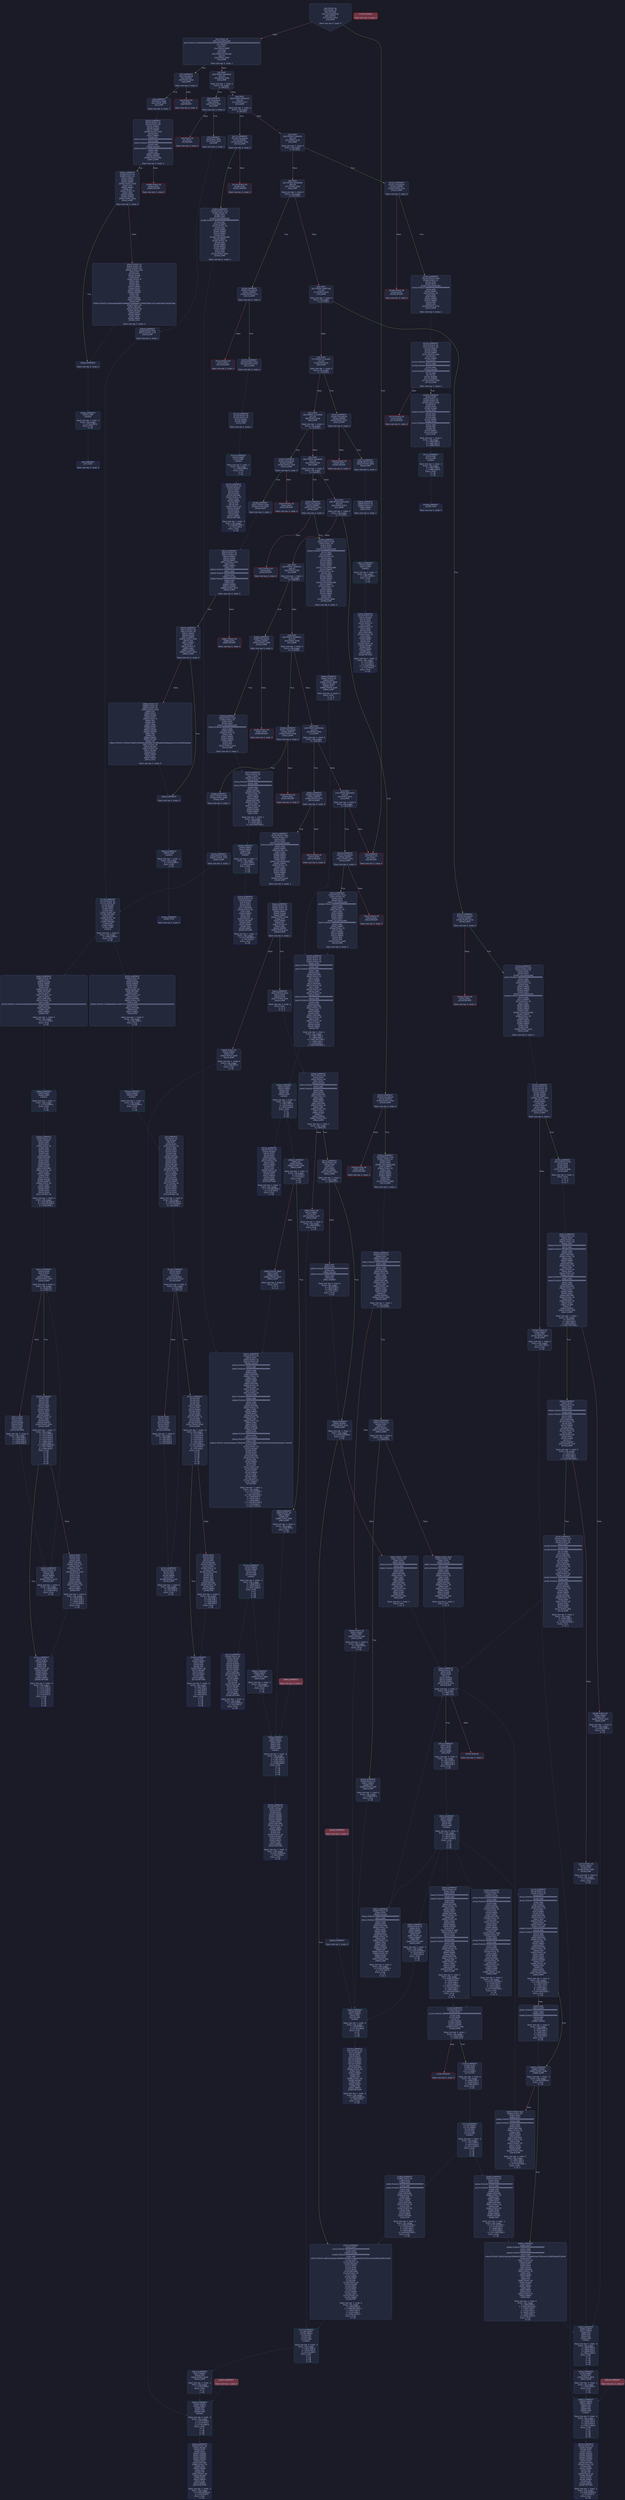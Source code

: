 digraph G {
    node [shape=box, style="filled, rounded", color="#565f89", fontcolor="#c0caf5", fontname="Helvetica", fillcolor="#24283b"];
    edge [color="#414868", fontcolor="#c0caf5", fontname="Helvetica"];
    bgcolor="#1a1b26";
    0 [ label = "[00] PUSH1 60
[02] PUSH1 40
[04] MSTORE
[05] CALLDATASIZE
[06] ISZERO
[07] PUSH2 00ce
[0a] JUMPI

Stack size req: 0, sizeΔ: 0
" shape = invhouse]
    1 [ label = "[0b] PUSH1 00
[0d] CALLDATALOAD
[0e] PUSH29 0100000000000000000000000000000000000000000000000000000000
[2c] SWAP1
[2d] DIV
[2e] PUSH4 ffffffff
[33] AND
[34] DUP1
[35] PUSH4 01502460
[3a] EQ
[3b] PUSH2 00d3
[3e] JUMPI

Stack size req: 0, sizeΔ: 1
"]
    2 [ label = "[3f] DUP1
[40] PUSH4 06fdde03
[45] EQ
[46] PUSH2 00e8
[49] JUMPI

Stack size req: 1, sizeΔ: 0
Entry->Op usage:
	0->69:EQ:1
"]
    3 [ label = "[4a] DUP1
[4b] PUSH4 095ea7b3
[50] EQ
[51] PUSH2 0177
[54] JUMPI

Stack size req: 1, sizeΔ: 0
Entry->Op usage:
	0->80:EQ:1
"]
    4 [ label = "[55] DUP1
[56] PUSH4 13af4035
[5b] EQ
[5c] PUSH2 01d1
[5f] JUMPI

Stack size req: 1, sizeΔ: 0
Entry->Op usage:
	0->91:EQ:1
"]
    5 [ label = "[60] DUP1
[61] PUSH4 18160ddd
[66] EQ
[67] PUSH2 020a
[6a] JUMPI

Stack size req: 1, sizeΔ: 0
Entry->Op usage:
	0->102:EQ:1
"]
    6 [ label = "[6b] DUP1
[6c] PUSH4 23b872dd
[71] EQ
[72] PUSH2 0233
[75] JUMPI

Stack size req: 1, sizeΔ: 0
Entry->Op usage:
	0->113:EQ:1
"]
    7 [ label = "[76] DUP1
[77] PUSH4 313ce567
[7c] EQ
[7d] PUSH2 02ac
[80] JUMPI

Stack size req: 1, sizeΔ: 0
Entry->Op usage:
	0->124:EQ:1
"]
    8 [ label = "[81] DUP1
[82] PUSH4 31c420d4
[87] EQ
[88] PUSH2 02db
[8b] JUMPI

Stack size req: 1, sizeΔ: 0
Entry->Op usage:
	0->135:EQ:1
"]
    9 [ label = "[8c] DUP1
[8d] PUSH4 426a8493
[92] EQ
[93] PUSH2 02f0
[96] JUMPI

Stack size req: 1, sizeΔ: 0
Entry->Op usage:
	0->146:EQ:1
"]
    10 [ label = "[97] DUP1
[98] PUSH4 6d1b229d
[9d] EQ
[9e] PUSH2 0353
[a1] JUMPI

Stack size req: 1, sizeΔ: 0
Entry->Op usage:
	0->157:EQ:1
"]
    11 [ label = "[a2] DUP1
[a3] PUSH4 70a08231
[a8] EQ
[a9] PUSH2 038e
[ac] JUMPI

Stack size req: 1, sizeΔ: 0
Entry->Op usage:
	0->168:EQ:1
"]
    12 [ label = "[ad] DUP1
[ae] PUSH4 95d89b41
[b3] EQ
[b4] PUSH2 03db
[b7] JUMPI

Stack size req: 1, sizeΔ: 0
Entry->Op usage:
	0->179:EQ:1
"]
    13 [ label = "[b8] DUP1
[b9] PUSH4 a9059cbb
[be] EQ
[bf] PUSH2 046a
[c2] JUMPI

Stack size req: 1, sizeΔ: 0
Entry->Op usage:
	0->190:EQ:1
"]
    14 [ label = "[c3] DUP1
[c4] PUSH4 dd62ed3e
[c9] EQ
[ca] PUSH2 04c4
[cd] JUMPI

Stack size req: 1, sizeΔ: 0
Entry->Op usage:
	0->201:EQ:1
"]
    15 [ label = "[ce] JUMPDEST
[cf] PUSH1 00
[d1] DUP1
[d2] REVERT

Stack size req: 0, sizeΔ: 0
" color = "red"]
    16 [ label = "[d3] JUMPDEST
[d4] CALLVALUE
[d5] ISZERO
[d6] PUSH2 00de
[d9] JUMPI

Stack size req: 0, sizeΔ: 0
"]
    17 [ label = "[da] PUSH1 00
[dc] DUP1
[dd] REVERT

Stack size req: 0, sizeΔ: 0
" color = "red"]
    18 [ label = "[de] JUMPDEST
[df] PUSH2 00e6
[e2] PUSH2 0530
[e5] JUMP

Stack size req: 0, sizeΔ: 1
"]
    19 [ label = "[e6] JUMPDEST
[e7] STOP

Stack size req: 0, sizeΔ: 0
" color = "darkblue"]
    20 [ label = "[e8] JUMPDEST
[e9] CALLVALUE
[ea] ISZERO
[eb] PUSH2 00f3
[ee] JUMPI

Stack size req: 0, sizeΔ: 0
"]
    21 [ label = "[ef] PUSH1 00
[f1] DUP1
[f2] REVERT

Stack size req: 0, sizeΔ: 0
" color = "red"]
    22 [ label = "[f3] JUMPDEST
[f4] PUSH2 00fb
[f7] PUSH2 05ed
[fa] JUMP

Stack size req: 0, sizeΔ: 1
"]
    23 [ label = "[fb] JUMPDEST
[fc] PUSH1 40
[fe] MLOAD
[ff] DUP1
[0100] DUP1
[0101] PUSH1 20
[0103] ADD
[0104] DUP3
[0105] DUP2
[0106] SUB
[0107] DUP3
[0108] MSTORE
[0109] DUP4
[010a] DUP2
[010b] DUP2
[010c] MLOAD
[010d] DUP2
[010e] MSTORE
[010f] PUSH1 20
[0111] ADD
[0112] SWAP2
[0113] POP
[0114] DUP1
[0115] MLOAD
[0116] SWAP1
[0117] PUSH1 20
[0119] ADD
[011a] SWAP1
[011b] DUP1
[011c] DUP4
[011d] DUP4
[011e] PUSH1 00

Stack size req: 1, sizeΔ: 9
Entry->Op usage:
	0->268:MLOAD:0
	0->277:MLOAD:0
	0->281:ADD:1
"]
    24 [ label = "[0120] JUMPDEST
[0121] DUP4
[0122] DUP2
[0123] LT
[0124] ISZERO
[0125] PUSH2 013c
[0128] JUMPI

Stack size req: 4, sizeΔ: 0
Entry->Op usage:
	0->291:LT:0
	3->291:LT:1
"]
    25 [ label = "[0129] DUP1
[012a] DUP3
[012b] ADD
[012c] MLOAD
[012d] DUP2
[012e] DUP5
[012f] ADD
[0130] MSTORE

Stack size req: 3, sizeΔ: 0
Entry->Op usage:
	0->299:ADD:1
	0->303:ADD:1
	1->299:ADD:0
	2->303:ADD:0
"]
    26 [ label = "[0131] JUMPDEST
[0132] PUSH1 20
[0134] DUP2
[0135] ADD
[0136] SWAP1
[0137] POP
[0138] PUSH2 0120
[013b] JUMP

Stack size req: 1, sizeΔ: 0
Entry->Op usage:
	0->309:ADD:0
	0->311:POP:0
Entry->Exit:
	0->😵
"]
    27 [ label = "[013c] JUMPDEST
[013d] POP
[013e] POP
[013f] POP
[0140] POP
[0141] SWAP1
[0142] POP
[0143] SWAP1
[0144] DUP2
[0145] ADD
[0146] SWAP1
[0147] PUSH1 1f
[0149] AND
[014a] DUP1
[014b] ISZERO
[014c] PUSH2 0169
[014f] JUMPI

Stack size req: 7, sizeΔ: -5
Entry->Op usage:
	0->317:POP:0
	1->318:POP:0
	2->319:POP:0
	3->320:POP:0
	4->325:ADD:0
	4->329:AND:1
	4->331:ISZERO:0
	5->322:POP:0
	6->325:ADD:1
Entry->Exit:
	0->😵
	1->😵
	2->😵
	3->😵
	4->0
	5->😵
	6->😵
"]
    28 [ label = "[0150] DUP1
[0151] DUP3
[0152] SUB
[0153] DUP1
[0154] MLOAD
[0155] PUSH1 01
[0157] DUP4
[0158] PUSH1 20
[015a] SUB
[015b] PUSH2 0100
[015e] EXP
[015f] SUB
[0160] NOT
[0161] AND
[0162] DUP2
[0163] MSTORE
[0164] PUSH1 20
[0166] ADD
[0167] SWAP2
[0168] POP

Stack size req: 2, sizeΔ: 0
Entry->Op usage:
	0->338:SUB:1
	0->346:SUB:1
	1->338:SUB:0
	1->360:POP:0
Entry->Exit:
	1->😵
"]
    29 [ label = "[0169] JUMPDEST
[016a] POP
[016b] SWAP3
[016c] POP
[016d] POP
[016e] POP
[016f] PUSH1 40
[0171] MLOAD
[0172] DUP1
[0173] SWAP2
[0174] SUB
[0175] SWAP1
[0176] RETURN

Stack size req: 5, sizeΔ: -5
Entry->Op usage:
	0->362:POP:0
	1->372:SUB:0
	2->365:POP:0
	3->366:POP:0
	4->364:POP:0
Entry->Exit:
	0->😵
	1->😵
	2->😵
	3->😵
	4->😵
" color = "darkblue"]
    30 [ label = "[0177] JUMPDEST
[0178] CALLVALUE
[0179] ISZERO
[017a] PUSH2 0182
[017d] JUMPI

Stack size req: 0, sizeΔ: 0
"]
    31 [ label = "[017e] PUSH1 00
[0180] DUP1
[0181] REVERT

Stack size req: 0, sizeΔ: 0
" color = "red"]
    32 [ label = "[0182] JUMPDEST
[0183] PUSH2 01b7
[0186] PUSH1 04
[0188] DUP1
[0189] DUP1
[018a] CALLDATALOAD
[018b] PUSH20 ffffffffffffffffffffffffffffffffffffffff
[01a0] AND
[01a1] SWAP1
[01a2] PUSH1 20
[01a4] ADD
[01a5] SWAP1
[01a6] SWAP2
[01a7] SWAP1
[01a8] DUP1
[01a9] CALLDATALOAD
[01aa] SWAP1
[01ab] PUSH1 20
[01ad] ADD
[01ae] SWAP1
[01af] SWAP2
[01b0] SWAP1
[01b1] POP
[01b2] POP
[01b3] PUSH2 0631
[01b6] JUMP

Stack size req: 0, sizeΔ: 3
"]
    33 [ label = "[01b7] JUMPDEST
[01b8] PUSH1 40
[01ba] MLOAD
[01bb] DUP1
[01bc] DUP3
[01bd] ISZERO
[01be] ISZERO
[01bf] ISZERO
[01c0] ISZERO
[01c1] DUP2
[01c2] MSTORE
[01c3] PUSH1 20
[01c5] ADD
[01c6] SWAP2
[01c7] POP
[01c8] POP
[01c9] PUSH1 40
[01cb] MLOAD
[01cc] DUP1
[01cd] SWAP2
[01ce] SUB
[01cf] SWAP1
[01d0] RETURN

Stack size req: 1, sizeΔ: -1
Entry->Op usage:
	0->445:ISZERO:0
	0->455:POP:0
Entry->Exit:
	0->😵
" color = "darkblue"]
    34 [ label = "[01d1] JUMPDEST
[01d2] CALLVALUE
[01d3] ISZERO
[01d4] PUSH2 01dc
[01d7] JUMPI

Stack size req: 0, sizeΔ: 0
"]
    35 [ label = "[01d8] PUSH1 00
[01da] DUP1
[01db] REVERT

Stack size req: 0, sizeΔ: 0
" color = "red"]
    36 [ label = "[01dc] JUMPDEST
[01dd] PUSH2 0208
[01e0] PUSH1 04
[01e2] DUP1
[01e3] DUP1
[01e4] CALLDATALOAD
[01e5] PUSH20 ffffffffffffffffffffffffffffffffffffffff
[01fa] AND
[01fb] SWAP1
[01fc] PUSH1 20
[01fe] ADD
[01ff] SWAP1
[0200] SWAP2
[0201] SWAP1
[0202] POP
[0203] POP
[0204] PUSH2 0724
[0207] JUMP

Stack size req: 0, sizeΔ: 2
"]
    37 [ label = "[0208] JUMPDEST
[0209] STOP

Stack size req: 0, sizeΔ: 0
" color = "darkblue"]
    38 [ label = "[020a] JUMPDEST
[020b] CALLVALUE
[020c] ISZERO
[020d] PUSH2 0215
[0210] JUMPI

Stack size req: 0, sizeΔ: 0
"]
    39 [ label = "[0211] PUSH1 00
[0213] DUP1
[0214] REVERT

Stack size req: 0, sizeΔ: 0
" color = "red"]
    40 [ label = "[0215] JUMPDEST
[0216] PUSH2 021d
[0219] PUSH2 07c5
[021c] JUMP

Stack size req: 0, sizeΔ: 1
"]
    41 [ label = "[021d] JUMPDEST
[021e] PUSH1 40
[0220] MLOAD
[0221] DUP1
[0222] DUP3
[0223] DUP2
[0224] MSTORE
[0225] PUSH1 20
[0227] ADD
[0228] SWAP2
[0229] POP
[022a] POP
[022b] PUSH1 40
[022d] MLOAD
[022e] DUP1
[022f] SWAP2
[0230] SUB
[0231] SWAP1
[0232] RETURN

Stack size req: 1, sizeΔ: -1
Entry->Op usage:
	0->548:MSTORE:1
	0->553:POP:0
Entry->Exit:
	0->😵
" color = "darkblue"]
    42 [ label = "[0233] JUMPDEST
[0234] CALLVALUE
[0235] ISZERO
[0236] PUSH2 023e
[0239] JUMPI

Stack size req: 0, sizeΔ: 0
"]
    43 [ label = "[023a] PUSH1 00
[023c] DUP1
[023d] REVERT

Stack size req: 0, sizeΔ: 0
" color = "red"]
    44 [ label = "[023e] JUMPDEST
[023f] PUSH2 0292
[0242] PUSH1 04
[0244] DUP1
[0245] DUP1
[0246] CALLDATALOAD
[0247] PUSH20 ffffffffffffffffffffffffffffffffffffffff
[025c] AND
[025d] SWAP1
[025e] PUSH1 20
[0260] ADD
[0261] SWAP1
[0262] SWAP2
[0263] SWAP1
[0264] DUP1
[0265] CALLDATALOAD
[0266] PUSH20 ffffffffffffffffffffffffffffffffffffffff
[027b] AND
[027c] SWAP1
[027d] PUSH1 20
[027f] ADD
[0280] SWAP1
[0281] SWAP2
[0282] SWAP1
[0283] DUP1
[0284] CALLDATALOAD
[0285] SWAP1
[0286] PUSH1 20
[0288] ADD
[0289] SWAP1
[028a] SWAP2
[028b] SWAP1
[028c] POP
[028d] POP
[028e] PUSH2 07d0
[0291] JUMP

Stack size req: 0, sizeΔ: 4
"]
    45 [ label = "[0292] JUMPDEST
[0293] PUSH1 40
[0295] MLOAD
[0296] DUP1
[0297] DUP3
[0298] ISZERO
[0299] ISZERO
[029a] ISZERO
[029b] ISZERO
[029c] DUP2
[029d] MSTORE
[029e] PUSH1 20
[02a0] ADD
[02a1] SWAP2
[02a2] POP
[02a3] POP
[02a4] PUSH1 40
[02a6] MLOAD
[02a7] DUP1
[02a8] SWAP2
[02a9] SUB
[02aa] SWAP1
[02ab] RETURN

Stack size req: 1, sizeΔ: -1
Entry->Op usage:
	0->664:ISZERO:0
	0->674:POP:0
Entry->Exit:
	0->😵
" color = "darkblue"]
    46 [ label = "[02ac] JUMPDEST
[02ad] CALLVALUE
[02ae] ISZERO
[02af] PUSH2 02b7
[02b2] JUMPI

Stack size req: 0, sizeΔ: 0
"]
    47 [ label = "[02b3] PUSH1 00
[02b5] DUP1
[02b6] REVERT

Stack size req: 0, sizeΔ: 0
" color = "red"]
    48 [ label = "[02b7] JUMPDEST
[02b8] PUSH2 02bf
[02bb] PUSH2 080a
[02be] JUMP

Stack size req: 0, sizeΔ: 1
"]
    49 [ label = "[02bf] JUMPDEST
[02c0] PUSH1 40
[02c2] MLOAD
[02c3] DUP1
[02c4] DUP3
[02c5] PUSH1 ff
[02c7] AND
[02c8] PUSH1 ff
[02ca] AND
[02cb] DUP2
[02cc] MSTORE
[02cd] PUSH1 20
[02cf] ADD
[02d0] SWAP2
[02d1] POP
[02d2] POP
[02d3] PUSH1 40
[02d5] MLOAD
[02d6] DUP1
[02d7] SWAP2
[02d8] SUB
[02d9] SWAP1
[02da] RETURN

Stack size req: 1, sizeΔ: -1
Entry->Op usage:
	0->711:AND:1
	0->714:AND:1
	0->716:MSTORE:1
	0->721:POP:0
Entry->Exit:
	0->😵
" color = "darkblue"]
    50 [ label = "[02db] JUMPDEST
[02dc] CALLVALUE
[02dd] ISZERO
[02de] PUSH2 02e6
[02e1] JUMPI

Stack size req: 0, sizeΔ: 0
"]
    51 [ label = "[02e2] PUSH1 00
[02e4] DUP1
[02e5] REVERT

Stack size req: 0, sizeΔ: 0
" color = "red"]
    52 [ label = "[02e6] JUMPDEST
[02e7] PUSH2 02ee
[02ea] PUSH2 0814
[02ed] JUMP

Stack size req: 0, sizeΔ: 1
"]
    53 [ label = "[02ee] JUMPDEST
[02ef] STOP

Stack size req: 0, sizeΔ: 0
" color = "darkblue"]
    54 [ label = "[02f0] JUMPDEST
[02f1] CALLVALUE
[02f2] ISZERO
[02f3] PUSH2 02fb
[02f6] JUMPI

Stack size req: 0, sizeΔ: 0
"]
    55 [ label = "[02f7] PUSH1 00
[02f9] DUP1
[02fa] REVERT

Stack size req: 0, sizeΔ: 0
" color = "red"]
    56 [ label = "[02fb] JUMPDEST
[02fc] PUSH2 0339
[02ff] PUSH1 04
[0301] DUP1
[0302] DUP1
[0303] CALLDATALOAD
[0304] PUSH20 ffffffffffffffffffffffffffffffffffffffff
[0319] AND
[031a] SWAP1
[031b] PUSH1 20
[031d] ADD
[031e] SWAP1
[031f] SWAP2
[0320] SWAP1
[0321] DUP1
[0322] CALLDATALOAD
[0323] SWAP1
[0324] PUSH1 20
[0326] ADD
[0327] SWAP1
[0328] SWAP2
[0329] SWAP1
[032a] DUP1
[032b] CALLDATALOAD
[032c] SWAP1
[032d] PUSH1 20
[032f] ADD
[0330] SWAP1
[0331] SWAP2
[0332] SWAP1
[0333] POP
[0334] POP
[0335] PUSH2 08d0
[0338] JUMP

Stack size req: 0, sizeΔ: 4
"]
    57 [ label = "[0339] JUMPDEST
[033a] PUSH1 40
[033c] MLOAD
[033d] DUP1
[033e] DUP3
[033f] ISZERO
[0340] ISZERO
[0341] ISZERO
[0342] ISZERO
[0343] DUP2
[0344] MSTORE
[0345] PUSH1 20
[0347] ADD
[0348] SWAP2
[0349] POP
[034a] POP
[034b] PUSH1 40
[034d] MLOAD
[034e] DUP1
[034f] SWAP2
[0350] SUB
[0351] SWAP1
[0352] RETURN

Stack size req: 1, sizeΔ: -1
Entry->Op usage:
	0->831:ISZERO:0
	0->841:POP:0
Entry->Exit:
	0->😵
" color = "darkblue"]
    58 [ label = "[0353] JUMPDEST
[0354] CALLVALUE
[0355] ISZERO
[0356] PUSH2 035e
[0359] JUMPI

Stack size req: 0, sizeΔ: 0
"]
    59 [ label = "[035a] PUSH1 00
[035c] DUP1
[035d] REVERT

Stack size req: 0, sizeΔ: 0
" color = "red"]
    60 [ label = "[035e] JUMPDEST
[035f] PUSH2 0374
[0362] PUSH1 04
[0364] DUP1
[0365] DUP1
[0366] CALLDATALOAD
[0367] SWAP1
[0368] PUSH1 20
[036a] ADD
[036b] SWAP1
[036c] SWAP2
[036d] SWAP1
[036e] POP
[036f] POP
[0370] PUSH2 0905
[0373] JUMP

Stack size req: 0, sizeΔ: 2
"]
    61 [ label = "[0374] JUMPDEST
[0375] PUSH1 40
[0377] MLOAD
[0378] DUP1
[0379] DUP3
[037a] ISZERO
[037b] ISZERO
[037c] ISZERO
[037d] ISZERO
[037e] DUP2
[037f] MSTORE
[0380] PUSH1 20
[0382] ADD
[0383] SWAP2
[0384] POP
[0385] POP
[0386] PUSH1 40
[0388] MLOAD
[0389] DUP1
[038a] SWAP2
[038b] SUB
[038c] SWAP1
[038d] RETURN

Stack size req: 1, sizeΔ: -1
Entry->Op usage:
	0->890:ISZERO:0
	0->900:POP:0
Entry->Exit:
	0->😵
" color = "darkblue"]
    62 [ label = "[038e] JUMPDEST
[038f] CALLVALUE
[0390] ISZERO
[0391] PUSH2 0399
[0394] JUMPI

Stack size req: 0, sizeΔ: 0
"]
    63 [ label = "[0395] PUSH1 00
[0397] DUP1
[0398] REVERT

Stack size req: 0, sizeΔ: 0
" color = "red"]
    64 [ label = "[0399] JUMPDEST
[039a] PUSH2 03c5
[039d] PUSH1 04
[039f] DUP1
[03a0] DUP1
[03a1] CALLDATALOAD
[03a2] PUSH20 ffffffffffffffffffffffffffffffffffffffff
[03b7] AND
[03b8] SWAP1
[03b9] PUSH1 20
[03bb] ADD
[03bc] SWAP1
[03bd] SWAP2
[03be] SWAP1
[03bf] POP
[03c0] POP
[03c1] PUSH2 0a14
[03c4] JUMP

Stack size req: 0, sizeΔ: 2
"]
    65 [ label = "[03c5] JUMPDEST
[03c6] PUSH1 40
[03c8] MLOAD
[03c9] DUP1
[03ca] DUP3
[03cb] DUP2
[03cc] MSTORE
[03cd] PUSH1 20
[03cf] ADD
[03d0] SWAP2
[03d1] POP
[03d2] POP
[03d3] PUSH1 40
[03d5] MLOAD
[03d6] DUP1
[03d7] SWAP2
[03d8] SUB
[03d9] SWAP1
[03da] RETURN

Stack size req: 1, sizeΔ: -1
Entry->Op usage:
	0->972:MSTORE:1
	0->977:POP:0
Entry->Exit:
	0->😵
" color = "darkblue"]
    66 [ label = "[03db] JUMPDEST
[03dc] CALLVALUE
[03dd] ISZERO
[03de] PUSH2 03e6
[03e1] JUMPI

Stack size req: 0, sizeΔ: 0
"]
    67 [ label = "[03e2] PUSH1 00
[03e4] DUP1
[03e5] REVERT

Stack size req: 0, sizeΔ: 0
" color = "red"]
    68 [ label = "[03e6] JUMPDEST
[03e7] PUSH2 03ee
[03ea] PUSH2 0a5d
[03ed] JUMP

Stack size req: 0, sizeΔ: 1
"]
    69 [ label = "[03ee] JUMPDEST
[03ef] PUSH1 40
[03f1] MLOAD
[03f2] DUP1
[03f3] DUP1
[03f4] PUSH1 20
[03f6] ADD
[03f7] DUP3
[03f8] DUP2
[03f9] SUB
[03fa] DUP3
[03fb] MSTORE
[03fc] DUP4
[03fd] DUP2
[03fe] DUP2
[03ff] MLOAD
[0400] DUP2
[0401] MSTORE
[0402] PUSH1 20
[0404] ADD
[0405] SWAP2
[0406] POP
[0407] DUP1
[0408] MLOAD
[0409] SWAP1
[040a] PUSH1 20
[040c] ADD
[040d] SWAP1
[040e] DUP1
[040f] DUP4
[0410] DUP4
[0411] PUSH1 00

Stack size req: 1, sizeΔ: 9
Entry->Op usage:
	0->1023:MLOAD:0
	0->1032:MLOAD:0
	0->1036:ADD:1
"]
    70 [ label = "[0413] JUMPDEST
[0414] DUP4
[0415] DUP2
[0416] LT
[0417] ISZERO
[0418] PUSH2 042f
[041b] JUMPI

Stack size req: 4, sizeΔ: 0
Entry->Op usage:
	0->1046:LT:0
	3->1046:LT:1
"]
    71 [ label = "[041c] DUP1
[041d] DUP3
[041e] ADD
[041f] MLOAD
[0420] DUP2
[0421] DUP5
[0422] ADD
[0423] MSTORE

Stack size req: 3, sizeΔ: 0
Entry->Op usage:
	0->1054:ADD:1
	0->1058:ADD:1
	1->1054:ADD:0
	2->1058:ADD:0
"]
    72 [ label = "[0424] JUMPDEST
[0425] PUSH1 20
[0427] DUP2
[0428] ADD
[0429] SWAP1
[042a] POP
[042b] PUSH2 0413
[042e] JUMP

Stack size req: 1, sizeΔ: 0
Entry->Op usage:
	0->1064:ADD:0
	0->1066:POP:0
Entry->Exit:
	0->😵
"]
    73 [ label = "[042f] JUMPDEST
[0430] POP
[0431] POP
[0432] POP
[0433] POP
[0434] SWAP1
[0435] POP
[0436] SWAP1
[0437] DUP2
[0438] ADD
[0439] SWAP1
[043a] PUSH1 1f
[043c] AND
[043d] DUP1
[043e] ISZERO
[043f] PUSH2 045c
[0442] JUMPI

Stack size req: 7, sizeΔ: -5
Entry->Op usage:
	0->1072:POP:0
	1->1073:POP:0
	2->1074:POP:0
	3->1075:POP:0
	4->1080:ADD:0
	4->1084:AND:1
	4->1086:ISZERO:0
	5->1077:POP:0
	6->1080:ADD:1
Entry->Exit:
	0->😵
	1->😵
	2->😵
	3->😵
	4->0
	5->😵
	6->😵
"]
    74 [ label = "[0443] DUP1
[0444] DUP3
[0445] SUB
[0446] DUP1
[0447] MLOAD
[0448] PUSH1 01
[044a] DUP4
[044b] PUSH1 20
[044d] SUB
[044e] PUSH2 0100
[0451] EXP
[0452] SUB
[0453] NOT
[0454] AND
[0455] DUP2
[0456] MSTORE
[0457] PUSH1 20
[0459] ADD
[045a] SWAP2
[045b] POP

Stack size req: 2, sizeΔ: 0
Entry->Op usage:
	0->1093:SUB:1
	0->1101:SUB:1
	1->1093:SUB:0
	1->1115:POP:0
Entry->Exit:
	1->😵
"]
    75 [ label = "[045c] JUMPDEST
[045d] POP
[045e] SWAP3
[045f] POP
[0460] POP
[0461] POP
[0462] PUSH1 40
[0464] MLOAD
[0465] DUP1
[0466] SWAP2
[0467] SUB
[0468] SWAP1
[0469] RETURN

Stack size req: 5, sizeΔ: -5
Entry->Op usage:
	0->1117:POP:0
	1->1127:SUB:0
	2->1120:POP:0
	3->1121:POP:0
	4->1119:POP:0
Entry->Exit:
	0->😵
	1->😵
	2->😵
	3->😵
	4->😵
" color = "darkblue"]
    76 [ label = "[046a] JUMPDEST
[046b] CALLVALUE
[046c] ISZERO
[046d] PUSH2 0475
[0470] JUMPI

Stack size req: 0, sizeΔ: 0
"]
    77 [ label = "[0471] PUSH1 00
[0473] DUP1
[0474] REVERT

Stack size req: 0, sizeΔ: 0
" color = "red"]
    78 [ label = "[0475] JUMPDEST
[0476] PUSH2 04aa
[0479] PUSH1 04
[047b] DUP1
[047c] DUP1
[047d] CALLDATALOAD
[047e] PUSH20 ffffffffffffffffffffffffffffffffffffffff
[0493] AND
[0494] SWAP1
[0495] PUSH1 20
[0497] ADD
[0498] SWAP1
[0499] SWAP2
[049a] SWAP1
[049b] DUP1
[049c] CALLDATALOAD
[049d] SWAP1
[049e] PUSH1 20
[04a0] ADD
[04a1] SWAP1
[04a2] SWAP2
[04a3] SWAP1
[04a4] POP
[04a5] POP
[04a6] PUSH2 0aa1
[04a9] JUMP

Stack size req: 0, sizeΔ: 3
"]
    79 [ label = "[04aa] JUMPDEST
[04ab] PUSH1 40
[04ad] MLOAD
[04ae] DUP1
[04af] DUP3
[04b0] ISZERO
[04b1] ISZERO
[04b2] ISZERO
[04b3] ISZERO
[04b4] DUP2
[04b5] MSTORE
[04b6] PUSH1 20
[04b8] ADD
[04b9] SWAP2
[04ba] POP
[04bb] POP
[04bc] PUSH1 40
[04be] MLOAD
[04bf] DUP1
[04c0] SWAP2
[04c1] SUB
[04c2] SWAP1
[04c3] RETURN

Stack size req: 1, sizeΔ: -1
Entry->Op usage:
	0->1200:ISZERO:0
	0->1210:POP:0
Entry->Exit:
	0->😵
" color = "darkblue"]
    80 [ label = "[04c4] JUMPDEST
[04c5] CALLVALUE
[04c6] ISZERO
[04c7] PUSH2 04cf
[04ca] JUMPI

Stack size req: 0, sizeΔ: 0
"]
    81 [ label = "[04cb] PUSH1 00
[04cd] DUP1
[04ce] REVERT

Stack size req: 0, sizeΔ: 0
" color = "red"]
    82 [ label = "[04cf] JUMPDEST
[04d0] PUSH2 051a
[04d3] PUSH1 04
[04d5] DUP1
[04d6] DUP1
[04d7] CALLDATALOAD
[04d8] PUSH20 ffffffffffffffffffffffffffffffffffffffff
[04ed] AND
[04ee] SWAP1
[04ef] PUSH1 20
[04f1] ADD
[04f2] SWAP1
[04f3] SWAP2
[04f4] SWAP1
[04f5] DUP1
[04f6] CALLDATALOAD
[04f7] PUSH20 ffffffffffffffffffffffffffffffffffffffff
[050c] AND
[050d] SWAP1
[050e] PUSH1 20
[0510] ADD
[0511] SWAP1
[0512] SWAP2
[0513] SWAP1
[0514] POP
[0515] POP
[0516] PUSH2 0ad9
[0519] JUMP

Stack size req: 0, sizeΔ: 3
"]
    83 [ label = "[051a] JUMPDEST
[051b] PUSH1 40
[051d] MLOAD
[051e] DUP1
[051f] DUP3
[0520] DUP2
[0521] MSTORE
[0522] PUSH1 20
[0524] ADD
[0525] SWAP2
[0526] POP
[0527] POP
[0528] PUSH1 40
[052a] MLOAD
[052b] DUP1
[052c] SWAP2
[052d] SUB
[052e] SWAP1
[052f] RETURN

Stack size req: 1, sizeΔ: -1
Entry->Op usage:
	0->1313:MSTORE:1
	0->1318:POP:0
Entry->Exit:
	0->😵
" color = "darkblue"]
    84 [ label = "[0530] JUMPDEST
[0531] PUSH1 02
[0533] PUSH1 00
[0535] SWAP1
[0536] SLOAD
[0537] SWAP1
[0538] PUSH2 0100
[053b] EXP
[053c] SWAP1
[053d] DIV
[053e] PUSH20 ffffffffffffffffffffffffffffffffffffffff
[0553] AND
[0554] PUSH20 ffffffffffffffffffffffffffffffffffffffff
[0569] AND
[056a] CALLER
[056b] PUSH20 ffffffffffffffffffffffffffffffffffffffff
[0580] AND
[0581] EQ
[0582] ISZERO
[0583] ISZERO
[0584] PUSH2 058c
[0587] JUMPI

Stack size req: 0, sizeΔ: 0
"]
    85 [ label = "[0588] PUSH1 00
[058a] DUP1
[058b] REVERT

Stack size req: 0, sizeΔ: 0
" color = "red"]
    86 [ label = "[058c] JUMPDEST
[058d] PUSH1 04
[058f] PUSH1 00
[0591] SWAP1
[0592] SLOAD
[0593] SWAP1
[0594] PUSH2 0100
[0597] EXP
[0598] SWAP1
[0599] DIV
[059a] PUSH1 ff
[059c] AND
[059d] ISZERO
[059e] ISZERO
[059f] PUSH2 05ea
[05a2] JUMPI

Stack size req: 0, sizeΔ: 0
"]
    87 [ label = "[05a3] PUSH1 01
[05a5] PUSH1 04
[05a7] PUSH1 00
[05a9] PUSH2 0100
[05ac] EXP
[05ad] DUP2
[05ae] SLOAD
[05af] DUP2
[05b0] PUSH1 ff
[05b2] MUL
[05b3] NOT
[05b4] AND
[05b5] SWAP1
[05b6] DUP4
[05b7] ISZERO
[05b8] ISZERO
[05b9] MUL
[05ba] OR
[05bb] SWAP1
[05bc] SSTORE
[05bd] POP
[05be] PUSH32 615acbaede366d76a8b8cb2a9ada6a71495f0786513d71aa97aaf0c3910b78de
[05df] PUSH1 40
[05e1] MLOAD
[05e2] PUSH1 40
[05e4] MLOAD
[05e5] DUP1
[05e6] SWAP2
[05e7] SUB
[05e8] SWAP1
[05e9] LOG1

Stack size req: 0, sizeΔ: 0
"]
    88 [ label = "[05ea] JUMPDEST

Stack size req: 0, sizeΔ: 0
"]
    89 [ label = "[05eb] JUMPDEST
[05ec] JUMP
Indirect!

Stack size req: 1, sizeΔ: -1
Entry->Op usage:
	0->1516:JUMP:0
Entry->Exit:
	0->😵
" color = "teal"]
    90 [ label = "[05ed] JUMPDEST
[05ee] PUSH2 05f5
[05f1] PUSH2 1179
[05f4] JUMP

Stack size req: 0, sizeΔ: 1
"]
    91 [ label = "[05f5] JUMPDEST
[05f6] PUSH1 40
[05f8] DUP1
[05f9] MLOAD
[05fa] SWAP1
[05fb] DUP2
[05fc] ADD
[05fd] PUSH1 40
[05ff] MSTORE
[0600] DUP1
[0601] PUSH1 10
[0603] DUP2
[0604] MSTORE
[0605] PUSH1 20
[0607] ADD
[0608] PUSH32 436f6e6e65637469757320546f6b656e00000000000000000000000000000000
[0629] DUP2
[062a] MSTORE
[062b] POP
[062c] SWAP1
[062d] POP

Stack size req: 1, sizeΔ: 0
Entry->Op usage:
	0->1581:POP:0
Entry->Exit:
	0->😵
"]
    92 [ label = "[062e] JUMPDEST
[062f] SWAP1
[0630] JUMP
Indirect!

Stack size req: 2, sizeΔ: -1
Entry->Op usage:
	1->1584:JUMP:0
Entry->Exit:
	0->0
	1->😵
" color = "teal"]
    93 [ label = "[0631] JUMPDEST
[0632] PUSH1 00
[0634] DUP2
[0635] PUSH1 01
[0637] PUSH1 00
[0639] CALLER
[063a] PUSH20 ffffffffffffffffffffffffffffffffffffffff
[064f] AND
[0650] PUSH20 ffffffffffffffffffffffffffffffffffffffff
[0665] AND
[0666] DUP2
[0667] MSTORE
[0668] PUSH1 20
[066a] ADD
[066b] SWAP1
[066c] DUP2
[066d] MSTORE
[066e] PUSH1 20
[0670] ADD
[0671] PUSH1 00
[0673] SHA3
[0674] PUSH1 00
[0676] DUP6
[0677] PUSH20 ffffffffffffffffffffffffffffffffffffffff
[068c] AND
[068d] PUSH20 ffffffffffffffffffffffffffffffffffffffff
[06a2] AND
[06a3] DUP2
[06a4] MSTORE
[06a5] PUSH1 20
[06a7] ADD
[06a8] SWAP1
[06a9] DUP2
[06aa] MSTORE
[06ab] PUSH1 20
[06ad] ADD
[06ae] PUSH1 00
[06b0] SHA3
[06b1] DUP2
[06b2] SWAP1
[06b3] SSTORE
[06b4] POP
[06b5] DUP3
[06b6] PUSH20 ffffffffffffffffffffffffffffffffffffffff
[06cb] AND
[06cc] CALLER
[06cd] PUSH20 ffffffffffffffffffffffffffffffffffffffff
[06e2] AND
[06e3] PUSH32 8c5be1e5ebec7d5bd14f71427d1e84f3dd0314c0f7b2291e5b200ac8c7c3b925
[0704] DUP5
[0705] PUSH1 40
[0707] MLOAD
[0708] DUP1
[0709] DUP3
[070a] DUP2
[070b] MSTORE
[070c] PUSH1 20
[070e] ADD
[070f] SWAP2
[0710] POP
[0711] POP
[0712] PUSH1 40
[0714] MLOAD
[0715] DUP1
[0716] SWAP2
[0717] SUB
[0718] SWAP1
[0719] LOG3
[071a] PUSH1 01
[071c] SWAP1
[071d] POP

Stack size req: 2, sizeΔ: 1
Entry->Op usage:
	0->1715:SSTORE:1
	0->1716:POP:0
	0->1803:MSTORE:1
	0->1808:POP:0
	1->1676:AND:1
	1->1698:AND:1
	1->1700:MSTORE:1
	1->1739:AND:1
	1->1817:LOG3:4
"]
    94 [ label = "[071e] JUMPDEST
[071f] SWAP3
[0720] SWAP2
[0721] POP
[0722] POP
[0723] JUMP
Indirect!

Stack size req: 4, sizeΔ: -3
Entry->Op usage:
	1->1826:POP:0
	2->1825:POP:0
	3->1827:JUMP:0
Entry->Exit:
	0->0
	1->😵
	2->😵
	3->😵
" color = "teal"]
    95 [ label = "[0724] JUMPDEST
[0725] PUSH1 02
[0727] PUSH1 00
[0729] SWAP1
[072a] SLOAD
[072b] SWAP1
[072c] PUSH2 0100
[072f] EXP
[0730] SWAP1
[0731] DIV
[0732] PUSH20 ffffffffffffffffffffffffffffffffffffffff
[0747] AND
[0748] PUSH20 ffffffffffffffffffffffffffffffffffffffff
[075d] AND
[075e] CALLER
[075f] PUSH20 ffffffffffffffffffffffffffffffffffffffff
[0774] AND
[0775] EQ
[0776] ISZERO
[0777] ISZERO
[0778] PUSH2 0780
[077b] JUMPI

Stack size req: 0, sizeΔ: 0
"]
    96 [ label = "[077c] PUSH1 00
[077e] DUP1
[077f] REVERT

Stack size req: 0, sizeΔ: 0
" color = "red"]
    97 [ label = "[0780] JUMPDEST
[0781] DUP1
[0782] PUSH1 02
[0784] PUSH1 00
[0786] PUSH2 0100
[0789] EXP
[078a] DUP2
[078b] SLOAD
[078c] DUP2
[078d] PUSH20 ffffffffffffffffffffffffffffffffffffffff
[07a2] MUL
[07a3] NOT
[07a4] AND
[07a5] SWAP1
[07a6] DUP4
[07a7] PUSH20 ffffffffffffffffffffffffffffffffffffffff
[07bc] AND
[07bd] MUL
[07be] OR
[07bf] SWAP1
[07c0] SSTORE
[07c1] POP

Stack size req: 1, sizeΔ: 0
Entry->Op usage:
	0->1980:AND:1
	0->1981:MUL:0
	0->1985:POP:0
"]
    98 [ label = "[07c2] JUMPDEST
[07c3] POP
[07c4] JUMP
Indirect!

Stack size req: 2, sizeΔ: -2
Entry->Op usage:
	0->1987:POP:0
	1->1988:JUMP:0
Entry->Exit:
	0->😵
	1->😵
" color = "teal"]
    99 [ label = "[07c5] JUMPDEST
[07c6] PUSH1 00
[07c8] PUSH1 03
[07ca] SLOAD
[07cb] SWAP1
[07cc] POP

Stack size req: 0, sizeΔ: 1
"]
    100 [ label = "[07cd] JUMPDEST
[07ce] SWAP1
[07cf] JUMP
Indirect!

Stack size req: 2, sizeΔ: -1
Entry->Op usage:
	1->1999:JUMP:0
Entry->Exit:
	0->0
	1->😵
" color = "teal"]
    101 [ label = "[07d0] JUMPDEST
[07d1] PUSH1 00
[07d3] PUSH1 04
[07d5] PUSH1 00
[07d7] SWAP1
[07d8] SLOAD
[07d9] SWAP1
[07da] PUSH2 0100
[07dd] EXP
[07de] SWAP1
[07df] DIV
[07e0] PUSH1 ff
[07e2] AND
[07e3] ISZERO
[07e4] PUSH2 07f0
[07e7] JUMPI

Stack size req: 0, sizeΔ: 1
"]
    102 [ label = "[07e8] PUSH1 00
[07ea] SWAP1
[07eb] POP
[07ec] PUSH2 0803
[07ef] JUMP

Stack size req: 1, sizeΔ: 0
Entry->Op usage:
	0->2027:POP:0
Entry->Exit:
	0->😵
"]
    103 [ label = "[07f0] JUMPDEST
[07f1] PUSH2 07fb
[07f4] DUP5
[07f5] DUP5
[07f6] DUP5
[07f7] PUSH2 0b61
[07fa] JUMP

Stack size req: 4, sizeΔ: 4
Entry->Exit:
	1->0, 5
	2->1, 6
	3->2, 7
"]
    104 [ label = "[07fb] JUMPDEST
[07fc] SWAP1
[07fd] POP
[07fe] PUSH2 0803
[0801] JUMP

Stack size req: 2, sizeΔ: -1
Entry->Op usage:
	1->2045:POP:0
Entry->Exit:
	0->0
	1->😵
"]
    105 [ label = "[0802] JUMPDEST

Stack size req: 0, sizeΔ: 0
" fillcolor = "#703440"]
    106 [ label = "[0803] JUMPDEST
[0804] SWAP4
[0805] SWAP3
[0806] POP
[0807] POP
[0808] POP
[0809] JUMP
Indirect!

Stack size req: 5, sizeΔ: -4
Entry->Op usage:
	1->2055:POP:0
	2->2056:POP:0
	3->2054:POP:0
	4->2057:JUMP:0
Entry->Exit:
	0->0
	1->😵
	2->😵
	3->😵
	4->😵
" color = "teal"]
    107 [ label = "[080a] JUMPDEST
[080b] PUSH1 00
[080d] PUSH1 12
[080f] SWAP1
[0810] POP

Stack size req: 0, sizeΔ: 1
"]
    108 [ label = "[0811] JUMPDEST
[0812] SWAP1
[0813] JUMP
Indirect!

Stack size req: 2, sizeΔ: -1
Entry->Op usage:
	1->2067:JUMP:0
Entry->Exit:
	0->0
	1->😵
" color = "teal"]
    109 [ label = "[0814] JUMPDEST
[0815] PUSH1 02
[0817] PUSH1 00
[0819] SWAP1
[081a] SLOAD
[081b] SWAP1
[081c] PUSH2 0100
[081f] EXP
[0820] SWAP1
[0821] DIV
[0822] PUSH20 ffffffffffffffffffffffffffffffffffffffff
[0837] AND
[0838] PUSH20 ffffffffffffffffffffffffffffffffffffffff
[084d] AND
[084e] CALLER
[084f] PUSH20 ffffffffffffffffffffffffffffffffffffffff
[0864] AND
[0865] EQ
[0866] ISZERO
[0867] ISZERO
[0868] PUSH2 0870
[086b] JUMPI

Stack size req: 0, sizeΔ: 0
"]
    110 [ label = "[086c] PUSH1 00
[086e] DUP1
[086f] REVERT

Stack size req: 0, sizeΔ: 0
" color = "red"]
    111 [ label = "[0870] JUMPDEST
[0871] PUSH1 04
[0873] PUSH1 00
[0875] SWAP1
[0876] SLOAD
[0877] SWAP1
[0878] PUSH2 0100
[087b] EXP
[087c] SWAP1
[087d] DIV
[087e] PUSH1 ff
[0880] AND
[0881] ISZERO
[0882] PUSH2 08cd
[0885] JUMPI

Stack size req: 0, sizeΔ: 0
"]
    112 [ label = "[0886] PUSH1 00
[0888] PUSH1 04
[088a] PUSH1 00
[088c] PUSH2 0100
[088f] EXP
[0890] DUP2
[0891] SLOAD
[0892] DUP2
[0893] PUSH1 ff
[0895] MUL
[0896] NOT
[0897] AND
[0898] SWAP1
[0899] DUP4
[089a] ISZERO
[089b] ISZERO
[089c] MUL
[089d] OR
[089e] SWAP1
[089f] SSTORE
[08a0] POP
[08a1] PUSH32 2f05ba71d0df11bf5fa562a6569d70c4f80da84284badbe015ce1456063d0ded
[08c2] PUSH1 40
[08c4] MLOAD
[08c5] PUSH1 40
[08c7] MLOAD
[08c8] DUP1
[08c9] SWAP2
[08ca] SUB
[08cb] SWAP1
[08cc] LOG1

Stack size req: 0, sizeΔ: 0
"]
    113 [ label = "[08cd] JUMPDEST

Stack size req: 0, sizeΔ: 0
"]
    114 [ label = "[08ce] JUMPDEST
[08cf] JUMP
Indirect!

Stack size req: 1, sizeΔ: -1
Entry->Op usage:
	0->2255:JUMP:0
Entry->Exit:
	0->😵
" color = "teal"]
    115 [ label = "[08d0] JUMPDEST
[08d1] PUSH1 00
[08d3] DUP3
[08d4] PUSH2 08dd
[08d7] CALLER
[08d8] DUP7
[08d9] PUSH2 0ad9
[08dc] JUMP

Stack size req: 3, sizeΔ: 5
Entry->Exit:
	1->3, 6
	2->0, 7
"]
    116 [ label = "[08dd] JUMPDEST
[08de] EQ
[08df] ISZERO
[08e0] PUSH2 08f4
[08e3] JUMPI

Stack size req: 2, sizeΔ: -2
Entry->Op usage:
	0->2270:EQ:0
	1->2270:EQ:1
Entry->Exit:
	0->😵
	1->😵
"]
    117 [ label = "[08e4] PUSH2 08ed
[08e7] DUP5
[08e8] DUP4
[08e9] PUSH2 0631
[08ec] JUMP

Stack size req: 4, sizeΔ: 3
Entry->Exit:
	1->0, 4
	3->1, 6
"]
    118 [ label = "[08ed] JUMPDEST
[08ee] SWAP1
[08ef] POP
[08f0] PUSH2 08fe
[08f3] JUMP

Stack size req: 2, sizeΔ: -1
Entry->Op usage:
	1->2287:POP:0
Entry->Exit:
	0->0
	1->😵
"]
    119 [ label = "[08f4] JUMPDEST
[08f5] PUSH1 00
[08f7] SWAP1
[08f8] POP
[08f9] PUSH2 08fe
[08fc] JUMP

Stack size req: 1, sizeΔ: 0
Entry->Op usage:
	0->2296:POP:0
Entry->Exit:
	0->😵
"]
    120 [ label = "[08fd] JUMPDEST

Stack size req: 0, sizeΔ: 0
" fillcolor = "#703440"]
    121 [ label = "[08fe] JUMPDEST
[08ff] SWAP4
[0900] SWAP3
[0901] POP
[0902] POP
[0903] POP
[0904] JUMP
Indirect!

Stack size req: 5, sizeΔ: -4
Entry->Op usage:
	1->2306:POP:0
	2->2307:POP:0
	3->2305:POP:0
	4->2308:JUMP:0
Entry->Exit:
	0->0
	1->😵
	2->😵
	3->😵
	4->😵
" color = "teal"]
    122 [ label = "[0905] JUMPDEST
[0906] PUSH1 00
[0908] DUP1
[0909] PUSH1 00
[090b] CALLER
[090c] PUSH20 ffffffffffffffffffffffffffffffffffffffff
[0921] AND
[0922] PUSH20 ffffffffffffffffffffffffffffffffffffffff
[0937] AND
[0938] DUP2
[0939] MSTORE
[093a] PUSH1 20
[093c] ADD
[093d] SWAP1
[093e] DUP2
[093f] MSTORE
[0940] PUSH1 20
[0942] ADD
[0943] PUSH1 00
[0945] SHA3
[0946] SLOAD
[0947] DUP3
[0948] GT
[0949] ISZERO
[094a] PUSH2 0956
[094d] JUMPI

Stack size req: 1, sizeΔ: 1
Entry->Op usage:
	0->2376:GT:0
"]
    123 [ label = "[094e] PUSH1 00
[0950] SWAP1
[0951] POP
[0952] PUSH2 0a0f
[0955] JUMP

Stack size req: 1, sizeΔ: 0
Entry->Op usage:
	0->2385:POP:0
Entry->Exit:
	0->😵
"]
    124 [ label = "[0956] JUMPDEST
[0957] PUSH1 00
[0959] DUP3
[095a] GT
[095b] ISZERO
[095c] PUSH2 0a04
[095f] JUMPI

Stack size req: 2, sizeΔ: 0
Entry->Op usage:
	1->2394:GT:0
"]
    125 [ label = "[0960] PUSH2 09a7
[0963] PUSH1 00
[0965] DUP1
[0966] CALLER
[0967] PUSH20 ffffffffffffffffffffffffffffffffffffffff
[097c] AND
[097d] PUSH20 ffffffffffffffffffffffffffffffffffffffff
[0992] AND
[0993] DUP2
[0994] MSTORE
[0995] PUSH1 20
[0997] ADD
[0998] SWAP1
[0999] DUP2
[099a] MSTORE
[099b] PUSH1 20
[099d] ADD
[099e] PUSH1 00
[09a0] SHA3
[09a1] SLOAD
[09a2] DUP4
[09a3] PUSH2 0f0c
[09a6] JUMP

Stack size req: 2, sizeΔ: 3
Entry->Exit:
	1->0, 4
"]
    126 [ label = "[09a7] JUMPDEST
[09a8] PUSH1 00
[09aa] DUP1
[09ab] CALLER
[09ac] PUSH20 ffffffffffffffffffffffffffffffffffffffff
[09c1] AND
[09c2] PUSH20 ffffffffffffffffffffffffffffffffffffffff
[09d7] AND
[09d8] DUP2
[09d9] MSTORE
[09da] PUSH1 20
[09dc] ADD
[09dd] SWAP1
[09de] DUP2
[09df] MSTORE
[09e0] PUSH1 20
[09e2] ADD
[09e3] PUSH1 00
[09e5] SHA3
[09e6] DUP2
[09e7] SWAP1
[09e8] SSTORE
[09e9] POP
[09ea] PUSH2 09f5
[09ed] PUSH1 03
[09ef] SLOAD
[09f0] DUP4
[09f1] PUSH2 0f0c
[09f4] JUMP

Stack size req: 3, sizeΔ: 2
Entry->Op usage:
	0->2536:SSTORE:1
	0->2537:POP:0
Entry->Exit:
	0->😵
	2->0, 4
"]
    127 [ label = "[09f5] JUMPDEST
[09f6] PUSH1 03
[09f8] DUP2
[09f9] SWAP1
[09fa] SSTORE
[09fb] POP
[09fc] PUSH1 01
[09fe] SWAP1
[09ff] POP
[0a00] PUSH2 0a0f
[0a03] JUMP

Stack size req: 2, sizeΔ: -1
Entry->Op usage:
	0->2554:SSTORE:1
	0->2555:POP:0
	1->2559:POP:0
Entry->Exit:
	0->😵
	1->😵
"]
    128 [ label = "[0a04] JUMPDEST
[0a05] PUSH1 01
[0a07] SWAP1
[0a08] POP
[0a09] PUSH2 0a0f
[0a0c] JUMP

Stack size req: 1, sizeΔ: 0
Entry->Op usage:
	0->2568:POP:0
Entry->Exit:
	0->😵
"]
    129 [ label = "[0a0d] JUMPDEST

Stack size req: 0, sizeΔ: 0
" fillcolor = "#703440"]
    130 [ label = "[0a0e] JUMPDEST

Stack size req: 0, sizeΔ: 0
"]
    131 [ label = "[0a0f] JUMPDEST
[0a10] SWAP2
[0a11] SWAP1
[0a12] POP
[0a13] JUMP
Indirect!

Stack size req: 3, sizeΔ: -2
Entry->Op usage:
	1->2578:POP:0
	2->2579:JUMP:0
Entry->Exit:
	0->0
	1->😵
	2->😵
" color = "teal"]
    132 [ label = "[0a14] JUMPDEST
[0a15] PUSH1 00
[0a17] DUP1
[0a18] PUSH1 00
[0a1a] DUP4
[0a1b] PUSH20 ffffffffffffffffffffffffffffffffffffffff
[0a30] AND
[0a31] PUSH20 ffffffffffffffffffffffffffffffffffffffff
[0a46] AND
[0a47] DUP2
[0a48] MSTORE
[0a49] PUSH1 20
[0a4b] ADD
[0a4c] SWAP1
[0a4d] DUP2
[0a4e] MSTORE
[0a4f] PUSH1 20
[0a51] ADD
[0a52] PUSH1 00
[0a54] SHA3
[0a55] SLOAD
[0a56] SWAP1
[0a57] POP

Stack size req: 1, sizeΔ: 1
Entry->Op usage:
	0->2608:AND:1
	0->2630:AND:1
	0->2632:MSTORE:1
"]
    133 [ label = "[0a58] JUMPDEST
[0a59] SWAP2
[0a5a] SWAP1
[0a5b] POP
[0a5c] JUMP
Indirect!

Stack size req: 3, sizeΔ: -2
Entry->Op usage:
	1->2651:POP:0
	2->2652:JUMP:0
Entry->Exit:
	0->0
	1->😵
	2->😵
" color = "teal"]
    134 [ label = "[0a5d] JUMPDEST
[0a5e] PUSH2 0a65
[0a61] PUSH2 1179
[0a64] JUMP

Stack size req: 0, sizeΔ: 1
"]
    135 [ label = "[0a65] JUMPDEST
[0a66] PUSH1 40
[0a68] DUP1
[0a69] MLOAD
[0a6a] SWAP1
[0a6b] DUP2
[0a6c] ADD
[0a6d] PUSH1 40
[0a6f] MSTORE
[0a70] DUP1
[0a71] PUSH1 04
[0a73] DUP2
[0a74] MSTORE
[0a75] PUSH1 20
[0a77] ADD
[0a78] PUSH32 434e545400000000000000000000000000000000000000000000000000000000
[0a99] DUP2
[0a9a] MSTORE
[0a9b] POP
[0a9c] SWAP1
[0a9d] POP

Stack size req: 1, sizeΔ: 0
Entry->Op usage:
	0->2717:POP:0
Entry->Exit:
	0->😵
"]
    136 [ label = "[0a9e] JUMPDEST
[0a9f] SWAP1
[0aa0] JUMP
Indirect!

Stack size req: 2, sizeΔ: -1
Entry->Op usage:
	1->2720:JUMP:0
Entry->Exit:
	0->0
	1->😵
" color = "teal"]
    137 [ label = "[0aa1] JUMPDEST
[0aa2] PUSH1 00
[0aa4] PUSH1 04
[0aa6] PUSH1 00
[0aa8] SWAP1
[0aa9] SLOAD
[0aaa] SWAP1
[0aab] PUSH2 0100
[0aae] EXP
[0aaf] SWAP1
[0ab0] DIV
[0ab1] PUSH1 ff
[0ab3] AND
[0ab4] ISZERO
[0ab5] PUSH2 0ac1
[0ab8] JUMPI

Stack size req: 0, sizeΔ: 1
"]
    138 [ label = "[0ab9] PUSH1 00
[0abb] SWAP1
[0abc] POP
[0abd] PUSH2 0ad3
[0ac0] JUMP

Stack size req: 1, sizeΔ: 0
Entry->Op usage:
	0->2748:POP:0
Entry->Exit:
	0->😵
"]
    139 [ label = "[0ac1] JUMPDEST
[0ac2] PUSH2 0acb
[0ac5] DUP4
[0ac6] DUP4
[0ac7] PUSH2 0f26
[0aca] JUMP

Stack size req: 3, sizeΔ: 3
Entry->Exit:
	1->0, 4
	2->1, 5
"]
    140 [ label = "[0acb] JUMPDEST
[0acc] SWAP1
[0acd] POP
[0ace] PUSH2 0ad3
[0ad1] JUMP

Stack size req: 2, sizeΔ: -1
Entry->Op usage:
	1->2765:POP:0
Entry->Exit:
	0->0
	1->😵
"]
    141 [ label = "[0ad2] JUMPDEST

Stack size req: 0, sizeΔ: 0
" fillcolor = "#703440"]
    142 [ label = "[0ad3] JUMPDEST
[0ad4] SWAP3
[0ad5] SWAP2
[0ad6] POP
[0ad7] POP
[0ad8] JUMP
Indirect!

Stack size req: 4, sizeΔ: -3
Entry->Op usage:
	1->2775:POP:0
	2->2774:POP:0
	3->2776:JUMP:0
Entry->Exit:
	0->0
	1->😵
	2->😵
	3->😵
" color = "teal"]
    143 [ label = "[0ad9] JUMPDEST
[0ada] PUSH1 00
[0adc] PUSH1 01
[0ade] PUSH1 00
[0ae0] DUP5
[0ae1] PUSH20 ffffffffffffffffffffffffffffffffffffffff
[0af6] AND
[0af7] PUSH20 ffffffffffffffffffffffffffffffffffffffff
[0b0c] AND
[0b0d] DUP2
[0b0e] MSTORE
[0b0f] PUSH1 20
[0b11] ADD
[0b12] SWAP1
[0b13] DUP2
[0b14] MSTORE
[0b15] PUSH1 20
[0b17] ADD
[0b18] PUSH1 00
[0b1a] SHA3
[0b1b] PUSH1 00
[0b1d] DUP4
[0b1e] PUSH20 ffffffffffffffffffffffffffffffffffffffff
[0b33] AND
[0b34] PUSH20 ffffffffffffffffffffffffffffffffffffffff
[0b49] AND
[0b4a] DUP2
[0b4b] MSTORE
[0b4c] PUSH1 20
[0b4e] ADD
[0b4f] SWAP1
[0b50] DUP2
[0b51] MSTORE
[0b52] PUSH1 20
[0b54] ADD
[0b55] PUSH1 00
[0b57] SHA3
[0b58] SLOAD
[0b59] SWAP1
[0b5a] POP

Stack size req: 2, sizeΔ: 1
Entry->Op usage:
	0->2867:AND:1
	0->2889:AND:1
	0->2891:MSTORE:1
	1->2806:AND:1
	1->2828:AND:1
	1->2830:MSTORE:1
"]
    144 [ label = "[0b5b] JUMPDEST
[0b5c] SWAP3
[0b5d] SWAP2
[0b5e] POP
[0b5f] POP
[0b60] JUMP
Indirect!

Stack size req: 4, sizeΔ: -3
Entry->Op usage:
	1->2911:POP:0
	2->2910:POP:0
	3->2912:JUMP:0
Entry->Exit:
	0->0
	1->😵
	2->😵
	3->😵
" color = "teal"]
    145 [ label = "[0b61] JUMPDEST
[0b62] PUSH1 00
[0b64] DUP2
[0b65] PUSH1 01
[0b67] PUSH1 00
[0b69] DUP7
[0b6a] PUSH20 ffffffffffffffffffffffffffffffffffffffff
[0b7f] AND
[0b80] PUSH20 ffffffffffffffffffffffffffffffffffffffff
[0b95] AND
[0b96] DUP2
[0b97] MSTORE
[0b98] PUSH1 20
[0b9a] ADD
[0b9b] SWAP1
[0b9c] DUP2
[0b9d] MSTORE
[0b9e] PUSH1 20
[0ba0] ADD
[0ba1] PUSH1 00
[0ba3] SHA3
[0ba4] PUSH1 00
[0ba6] CALLER
[0ba7] PUSH20 ffffffffffffffffffffffffffffffffffffffff
[0bbc] AND
[0bbd] PUSH20 ffffffffffffffffffffffffffffffffffffffff
[0bd2] AND
[0bd3] DUP2
[0bd4] MSTORE
[0bd5] PUSH1 20
[0bd7] ADD
[0bd8] SWAP1
[0bd9] DUP2
[0bda] MSTORE
[0bdb] PUSH1 20
[0bdd] ADD
[0bde] PUSH1 00
[0be0] SHA3
[0be1] SLOAD
[0be2] LT
[0be3] ISZERO
[0be4] PUSH2 0bf0
[0be7] JUMPI

Stack size req: 3, sizeΔ: 1
Entry->Op usage:
	0->3042:LT:1
	2->2943:AND:1
	2->2965:AND:1
	2->2967:MSTORE:1
"]
    146 [ label = "[0be8] PUSH1 00
[0bea] SWAP1
[0beb] POP
[0bec] PUSH2 0f05
[0bef] JUMP

Stack size req: 1, sizeΔ: 0
Entry->Op usage:
	0->3051:POP:0
Entry->Exit:
	0->😵
"]
    147 [ label = "[0bf0] JUMPDEST
[0bf1] DUP2
[0bf2] PUSH1 00
[0bf4] DUP1
[0bf5] DUP7
[0bf6] PUSH20 ffffffffffffffffffffffffffffffffffffffff
[0c0b] AND
[0c0c] PUSH20 ffffffffffffffffffffffffffffffffffffffff
[0c21] AND
[0c22] DUP2
[0c23] MSTORE
[0c24] PUSH1 20
[0c26] ADD
[0c27] SWAP1
[0c28] DUP2
[0c29] MSTORE
[0c2a] PUSH1 20
[0c2c] ADD
[0c2d] PUSH1 00
[0c2f] SHA3
[0c30] SLOAD
[0c31] LT
[0c32] ISZERO
[0c33] PUSH2 0c3f
[0c36] JUMPI

Stack size req: 4, sizeΔ: 0
Entry->Op usage:
	1->3121:LT:1
	3->3083:AND:1
	3->3105:AND:1
	3->3107:MSTORE:1
"]
    148 [ label = "[0c37] PUSH1 00
[0c39] SWAP1
[0c3a] POP
[0c3b] PUSH2 0f05
[0c3e] JUMP

Stack size req: 1, sizeΔ: 0
Entry->Op usage:
	0->3130:POP:0
Entry->Exit:
	0->😵
"]
    149 [ label = "[0c3f] JUMPDEST
[0c40] PUSH2 0cc5
[0c43] PUSH1 01
[0c45] PUSH1 00
[0c47] DUP7
[0c48] PUSH20 ffffffffffffffffffffffffffffffffffffffff
[0c5d] AND
[0c5e] PUSH20 ffffffffffffffffffffffffffffffffffffffff
[0c73] AND
[0c74] DUP2
[0c75] MSTORE
[0c76] PUSH1 20
[0c78] ADD
[0c79] SWAP1
[0c7a] DUP2
[0c7b] MSTORE
[0c7c] PUSH1 20
[0c7e] ADD
[0c7f] PUSH1 00
[0c81] SHA3
[0c82] PUSH1 00
[0c84] CALLER
[0c85] PUSH20 ffffffffffffffffffffffffffffffffffffffff
[0c9a] AND
[0c9b] PUSH20 ffffffffffffffffffffffffffffffffffffffff
[0cb0] AND
[0cb1] DUP2
[0cb2] MSTORE
[0cb3] PUSH1 20
[0cb5] ADD
[0cb6] SWAP1
[0cb7] DUP2
[0cb8] MSTORE
[0cb9] PUSH1 20
[0cbb] ADD
[0cbc] PUSH1 00
[0cbe] SHA3
[0cbf] SLOAD
[0cc0] DUP4
[0cc1] PUSH2 0f0c
[0cc4] JUMP

Stack size req: 4, sizeΔ: 3
Entry->Op usage:
	3->3165:AND:1
	3->3187:AND:1
	3->3189:MSTORE:1
Entry->Exit:
	1->0, 4
"]
    150 [ label = "[0cc5] JUMPDEST
[0cc6] PUSH1 01
[0cc8] PUSH1 00
[0cca] DUP7
[0ccb] PUSH20 ffffffffffffffffffffffffffffffffffffffff
[0ce0] AND
[0ce1] PUSH20 ffffffffffffffffffffffffffffffffffffffff
[0cf6] AND
[0cf7] DUP2
[0cf8] MSTORE
[0cf9] PUSH1 20
[0cfb] ADD
[0cfc] SWAP1
[0cfd] DUP2
[0cfe] MSTORE
[0cff] PUSH1 20
[0d01] ADD
[0d02] PUSH1 00
[0d04] SHA3
[0d05] PUSH1 00
[0d07] CALLER
[0d08] PUSH20 ffffffffffffffffffffffffffffffffffffffff
[0d1d] AND
[0d1e] PUSH20 ffffffffffffffffffffffffffffffffffffffff
[0d33] AND
[0d34] DUP2
[0d35] MSTORE
[0d36] PUSH1 20
[0d38] ADD
[0d39] SWAP1
[0d3a] DUP2
[0d3b] MSTORE
[0d3c] PUSH1 20
[0d3e] ADD
[0d3f] PUSH1 00
[0d41] SHA3
[0d42] DUP2
[0d43] SWAP1
[0d44] SSTORE
[0d45] POP
[0d46] PUSH1 00
[0d48] DUP3
[0d49] GT
[0d4a] DUP1
[0d4b] ISZERO
[0d4c] PUSH2 0d81
[0d4f] JUMPI

Stack size req: 5, sizeΔ: 0
Entry->Op usage:
	0->3396:SSTORE:1
	0->3397:POP:0
	2->3401:GT:0
	4->3296:AND:1
	4->3318:AND:1
	4->3320:MSTORE:1
Entry->Exit:
	0->😵
"]
    151 [ label = "[0d50] POP
[0d51] DUP3
[0d52] PUSH20 ffffffffffffffffffffffffffffffffffffffff
[0d67] AND
[0d68] DUP5
[0d69] PUSH20 ffffffffffffffffffffffffffffffffffffffff
[0d7e] AND
[0d7f] EQ
[0d80] ISZERO

Stack size req: 5, sizeΔ: 0
Entry->Op usage:
	0->3408:POP:0
	3->3431:AND:1
	3->3455:EQ:1
	4->3454:AND:1
	4->3455:EQ:0
Entry->Exit:
	0->😵
"]
    152 [ label = "[0d81] JUMPDEST
[0d82] ISZERO
[0d83] PUSH2 0e9b
[0d86] JUMPI

Stack size req: 1, sizeΔ: -1
Entry->Op usage:
	0->3458:ISZERO:0
Entry->Exit:
	0->😵
"]
    153 [ label = "[0d87] PUSH2 0dce
[0d8a] PUSH1 00
[0d8c] DUP1
[0d8d] DUP7
[0d8e] PUSH20 ffffffffffffffffffffffffffffffffffffffff
[0da3] AND
[0da4] PUSH20 ffffffffffffffffffffffffffffffffffffffff
[0db9] AND
[0dba] DUP2
[0dbb] MSTORE
[0dbc] PUSH1 20
[0dbe] ADD
[0dbf] SWAP1
[0dc0] DUP2
[0dc1] MSTORE
[0dc2] PUSH1 20
[0dc4] ADD
[0dc5] PUSH1 00
[0dc7] SHA3
[0dc8] SLOAD
[0dc9] DUP4
[0dca] PUSH2 0f0c
[0dcd] JUMP

Stack size req: 4, sizeΔ: 3
Entry->Op usage:
	3->3491:AND:1
	3->3513:AND:1
	3->3515:MSTORE:1
Entry->Exit:
	1->0, 4
"]
    154 [ label = "[0dce] JUMPDEST
[0dcf] PUSH1 00
[0dd1] DUP1
[0dd2] DUP7
[0dd3] PUSH20 ffffffffffffffffffffffffffffffffffffffff
[0de8] AND
[0de9] PUSH20 ffffffffffffffffffffffffffffffffffffffff
[0dfe] AND
[0dff] DUP2
[0e00] MSTORE
[0e01] PUSH1 20
[0e03] ADD
[0e04] SWAP1
[0e05] DUP2
[0e06] MSTORE
[0e07] PUSH1 20
[0e09] ADD
[0e0a] PUSH1 00
[0e0c] SHA3
[0e0d] DUP2
[0e0e] SWAP1
[0e0f] SSTORE
[0e10] POP
[0e11] PUSH2 0e58
[0e14] PUSH1 00
[0e16] DUP1
[0e17] DUP6
[0e18] PUSH20 ffffffffffffffffffffffffffffffffffffffff
[0e2d] AND
[0e2e] PUSH20 ffffffffffffffffffffffffffffffffffffffff
[0e43] AND
[0e44] DUP2
[0e45] MSTORE
[0e46] PUSH1 20
[0e48] ADD
[0e49] SWAP1
[0e4a] DUP2
[0e4b] MSTORE
[0e4c] PUSH1 20
[0e4e] ADD
[0e4f] PUSH1 00
[0e51] SHA3
[0e52] SLOAD
[0e53] DUP4
[0e54] PUSH2 113d
[0e57] JUMP

Stack size req: 5, sizeΔ: 2
Entry->Op usage:
	0->3599:SSTORE:1
	0->3600:POP:0
	3->3629:AND:1
	3->3651:AND:1
	3->3653:MSTORE:1
	4->3560:AND:1
	4->3582:AND:1
	4->3584:MSTORE:1
Entry->Exit:
	0->😵
	2->0, 4
"]
    155 [ label = "[0e58] JUMPDEST
[0e59] PUSH1 00
[0e5b] DUP1
[0e5c] DUP6
[0e5d] PUSH20 ffffffffffffffffffffffffffffffffffffffff
[0e72] AND
[0e73] PUSH20 ffffffffffffffffffffffffffffffffffffffff
[0e88] AND
[0e89] DUP2
[0e8a] MSTORE
[0e8b] PUSH1 20
[0e8d] ADD
[0e8e] SWAP1
[0e8f] DUP2
[0e90] MSTORE
[0e91] PUSH1 20
[0e93] ADD
[0e94] PUSH1 00
[0e96] SHA3
[0e97] DUP2
[0e98] SWAP1
[0e99] SSTORE
[0e9a] POP

Stack size req: 4, sizeΔ: -1
Entry->Op usage:
	0->3737:SSTORE:1
	0->3738:POP:0
	3->3698:AND:1
	3->3720:AND:1
	3->3722:MSTORE:1
Entry->Exit:
	0->😵
"]
    156 [ label = "[0e9b] JUMPDEST
[0e9c] DUP3
[0e9d] PUSH20 ffffffffffffffffffffffffffffffffffffffff
[0eb2] AND
[0eb3] DUP5
[0eb4] PUSH20 ffffffffffffffffffffffffffffffffffffffff
[0ec9] AND
[0eca] PUSH32 ddf252ad1be2c89b69c2b068fc378daa952ba7f163c4a11628f55a4df523b3ef
[0eeb] DUP5
[0eec] PUSH1 40
[0eee] MLOAD
[0eef] DUP1
[0ef0] DUP3
[0ef1] DUP2
[0ef2] MSTORE
[0ef3] PUSH1 20
[0ef5] ADD
[0ef6] SWAP2
[0ef7] POP
[0ef8] POP
[0ef9] PUSH1 40
[0efb] MLOAD
[0efc] DUP1
[0efd] SWAP2
[0efe] SUB
[0eff] SWAP1
[0f00] LOG3
[0f01] PUSH1 01
[0f03] SWAP1
[0f04] POP

Stack size req: 4, sizeΔ: 0
Entry->Op usage:
	0->3844:POP:0
	1->3826:MSTORE:1
	1->3831:POP:0
	2->3762:AND:1
	2->3840:LOG3:4
	3->3785:AND:1
	3->3840:LOG3:3
Entry->Exit:
	0->😵
"]
    157 [ label = "[0f05] JUMPDEST
[0f06] SWAP4
[0f07] SWAP3
[0f08] POP
[0f09] POP
[0f0a] POP
[0f0b] JUMP
Indirect!

Stack size req: 5, sizeΔ: -4
Entry->Op usage:
	1->3849:POP:0
	2->3850:POP:0
	3->3848:POP:0
	4->3851:JUMP:0
Entry->Exit:
	0->0
	1->😵
	2->😵
	3->😵
	4->😵
" color = "teal"]
    158 [ label = "[0f0c] JUMPDEST
[0f0d] PUSH1 00
[0f0f] DUP2
[0f10] DUP4
[0f11] LT
[0f12] ISZERO
[0f13] ISZERO
[0f14] ISZERO
[0f15] PUSH2 0f1a
[0f18] JUMPI

Stack size req: 2, sizeΔ: 1
Entry->Op usage:
	0->3857:LT:1
	1->3857:LT:0
"]
    159 [ label = "[0f19] INVALID

Stack size req: 0, sizeΔ: 0
" color = "red"]
    160 [ label = "[0f1a] JUMPDEST
[0f1b] DUP2
[0f1c] DUP4
[0f1d] SUB
[0f1e] SWAP1
[0f1f] POP

Stack size req: 3, sizeΔ: 0
Entry->Op usage:
	0->3871:POP:0
	1->3869:SUB:1
	2->3869:SUB:0
Entry->Exit:
	0->😵
"]
    161 [ label = "[0f20] JUMPDEST
[0f21] SWAP3
[0f22] SWAP2
[0f23] POP
[0f24] POP
[0f25] JUMP
Indirect!

Stack size req: 4, sizeΔ: -3
Entry->Op usage:
	1->3876:POP:0
	2->3875:POP:0
	3->3877:JUMP:0
Entry->Exit:
	0->0
	1->😵
	2->😵
	3->😵
" color = "teal"]
    162 [ label = "[0f26] JUMPDEST
[0f27] PUSH1 00
[0f29] DUP2
[0f2a] PUSH1 00
[0f2c] DUP1
[0f2d] CALLER
[0f2e] PUSH20 ffffffffffffffffffffffffffffffffffffffff
[0f43] AND
[0f44] PUSH20 ffffffffffffffffffffffffffffffffffffffff
[0f59] AND
[0f5a] DUP2
[0f5b] MSTORE
[0f5c] PUSH1 20
[0f5e] ADD
[0f5f] SWAP1
[0f60] DUP2
[0f61] MSTORE
[0f62] PUSH1 20
[0f64] ADD
[0f65] PUSH1 00
[0f67] SHA3
[0f68] SLOAD
[0f69] LT
[0f6a] ISZERO
[0f6b] PUSH2 0f77
[0f6e] JUMPI

Stack size req: 1, sizeΔ: 1
Entry->Op usage:
	0->3945:LT:1
"]
    163 [ label = "[0f6f] PUSH1 00
[0f71] SWAP1
[0f72] POP
[0f73] PUSH2 1137
[0f76] JUMP

Stack size req: 1, sizeΔ: 0
Entry->Op usage:
	0->3954:POP:0
Entry->Exit:
	0->😵
"]
    164 [ label = "[0f77] JUMPDEST
[0f78] PUSH1 00
[0f7a] DUP3
[0f7b] GT
[0f7c] DUP1
[0f7d] ISZERO
[0f7e] PUSH2 0fb3
[0f81] JUMPI

Stack size req: 2, sizeΔ: 1
Entry->Op usage:
	1->3963:GT:0
"]
    165 [ label = "[0f82] POP
[0f83] DUP3
[0f84] PUSH20 ffffffffffffffffffffffffffffffffffffffff
[0f99] AND
[0f9a] CALLER
[0f9b] PUSH20 ffffffffffffffffffffffffffffffffffffffff
[0fb0] AND
[0fb1] EQ
[0fb2] ISZERO

Stack size req: 4, sizeΔ: 0
Entry->Op usage:
	0->3970:POP:0
	3->3993:AND:1
	3->4017:EQ:1
Entry->Exit:
	0->😵
"]
    166 [ label = "[0fb3] JUMPDEST
[0fb4] ISZERO
[0fb5] PUSH2 10cd
[0fb8] JUMPI

Stack size req: 1, sizeΔ: -1
Entry->Op usage:
	0->4020:ISZERO:0
Entry->Exit:
	0->😵
"]
    167 [ label = "[0fb9] PUSH2 1000
[0fbc] PUSH1 00
[0fbe] DUP1
[0fbf] CALLER
[0fc0] PUSH20 ffffffffffffffffffffffffffffffffffffffff
[0fd5] AND
[0fd6] PUSH20 ffffffffffffffffffffffffffffffffffffffff
[0feb] AND
[0fec] DUP2
[0fed] MSTORE
[0fee] PUSH1 20
[0ff0] ADD
[0ff1] SWAP1
[0ff2] DUP2
[0ff3] MSTORE
[0ff4] PUSH1 20
[0ff6] ADD
[0ff7] PUSH1 00
[0ff9] SHA3
[0ffa] SLOAD
[0ffb] DUP4
[0ffc] PUSH2 0f0c
[0fff] JUMP

Stack size req: 2, sizeΔ: 3
Entry->Exit:
	1->0, 4
"]
    168 [ label = "[1000] JUMPDEST
[1001] PUSH1 00
[1003] DUP1
[1004] CALLER
[1005] PUSH20 ffffffffffffffffffffffffffffffffffffffff
[101a] AND
[101b] PUSH20 ffffffffffffffffffffffffffffffffffffffff
[1030] AND
[1031] DUP2
[1032] MSTORE
[1033] PUSH1 20
[1035] ADD
[1036] SWAP1
[1037] DUP2
[1038] MSTORE
[1039] PUSH1 20
[103b] ADD
[103c] PUSH1 00
[103e] SHA3
[103f] DUP2
[1040] SWAP1
[1041] SSTORE
[1042] POP
[1043] PUSH2 108a
[1046] PUSH1 00
[1048] DUP1
[1049] DUP6
[104a] PUSH20 ffffffffffffffffffffffffffffffffffffffff
[105f] AND
[1060] PUSH20 ffffffffffffffffffffffffffffffffffffffff
[1075] AND
[1076] DUP2
[1077] MSTORE
[1078] PUSH1 20
[107a] ADD
[107b] SWAP1
[107c] DUP2
[107d] MSTORE
[107e] PUSH1 20
[1080] ADD
[1081] PUSH1 00
[1083] SHA3
[1084] SLOAD
[1085] DUP4
[1086] PUSH2 113d
[1089] JUMP

Stack size req: 4, sizeΔ: 2
Entry->Op usage:
	0->4161:SSTORE:1
	0->4162:POP:0
	3->4191:AND:1
	3->4213:AND:1
	3->4215:MSTORE:1
Entry->Exit:
	0->😵
	2->0, 4
"]
    169 [ label = "[108a] JUMPDEST
[108b] PUSH1 00
[108d] DUP1
[108e] DUP6
[108f] PUSH20 ffffffffffffffffffffffffffffffffffffffff
[10a4] AND
[10a5] PUSH20 ffffffffffffffffffffffffffffffffffffffff
[10ba] AND
[10bb] DUP2
[10bc] MSTORE
[10bd] PUSH1 20
[10bf] ADD
[10c0] SWAP1
[10c1] DUP2
[10c2] MSTORE
[10c3] PUSH1 20
[10c5] ADD
[10c6] PUSH1 00
[10c8] SHA3
[10c9] DUP2
[10ca] SWAP1
[10cb] SSTORE
[10cc] POP

Stack size req: 4, sizeΔ: -1
Entry->Op usage:
	0->4299:SSTORE:1
	0->4300:POP:0
	3->4260:AND:1
	3->4282:AND:1
	3->4284:MSTORE:1
Entry->Exit:
	0->😵
"]
    170 [ label = "[10cd] JUMPDEST
[10ce] DUP3
[10cf] PUSH20 ffffffffffffffffffffffffffffffffffffffff
[10e4] AND
[10e5] CALLER
[10e6] PUSH20 ffffffffffffffffffffffffffffffffffffffff
[10fb] AND
[10fc] PUSH32 ddf252ad1be2c89b69c2b068fc378daa952ba7f163c4a11628f55a4df523b3ef
[111d] DUP5
[111e] PUSH1 40
[1120] MLOAD
[1121] DUP1
[1122] DUP3
[1123] DUP2
[1124] MSTORE
[1125] PUSH1 20
[1127] ADD
[1128] SWAP2
[1129] POP
[112a] POP
[112b] PUSH1 40
[112d] MLOAD
[112e] DUP1
[112f] SWAP2
[1130] SUB
[1131] SWAP1
[1132] LOG3
[1133] PUSH1 01
[1135] SWAP1
[1136] POP

Stack size req: 3, sizeΔ: 0
Entry->Op usage:
	0->4406:POP:0
	1->4388:MSTORE:1
	1->4393:POP:0
	2->4324:AND:1
	2->4402:LOG3:4
Entry->Exit:
	0->😵
"]
    171 [ label = "[1137] JUMPDEST
[1138] SWAP3
[1139] SWAP2
[113a] POP
[113b] POP
[113c] JUMP
Indirect!

Stack size req: 4, sizeΔ: -3
Entry->Op usage:
	1->4411:POP:0
	2->4410:POP:0
	3->4412:JUMP:0
Entry->Exit:
	0->0
	1->😵
	2->😵
	3->😵
" color = "teal"]
    172 [ label = "[113d] JUMPDEST
[113e] PUSH1 00
[1140] DUP2
[1141] PUSH32 ffffffffffffffffffffffffffffffffffffffffffffffffffffffffffffffff
[1162] SUB
[1163] DUP4
[1164] GT
[1165] ISZERO
[1166] ISZERO
[1167] ISZERO
[1168] PUSH2 116d
[116b] JUMPI

Stack size req: 2, sizeΔ: 1
Entry->Op usage:
	0->4450:SUB:1
	1->4452:GT:0
"]
    173 [ label = "[116c] INVALID

Stack size req: 0, sizeΔ: 0
" color = "red"]
    174 [ label = "[116d] JUMPDEST
[116e] DUP2
[116f] DUP4
[1170] ADD
[1171] SWAP1
[1172] POP

Stack size req: 3, sizeΔ: 0
Entry->Op usage:
	0->4466:POP:0
	1->4464:ADD:1
	2->4464:ADD:0
Entry->Exit:
	0->😵
"]
    175 [ label = "[1173] JUMPDEST
[1174] SWAP3
[1175] SWAP2
[1176] POP
[1177] POP
[1178] JUMP
Indirect!

Stack size req: 4, sizeΔ: -3
Entry->Op usage:
	1->4471:POP:0
	2->4470:POP:0
	3->4472:JUMP:0
Entry->Exit:
	0->0
	1->😵
	2->😵
	3->😵
" color = "teal"]
    176 [ label = "[1179] JUMPDEST
[117a] PUSH1 20
[117c] PUSH1 40
[117e] MLOAD
[117f] SWAP1
[1180] DUP2
[1181] ADD
[1182] PUSH1 40
[1184] MSTORE
[1185] DUP1
[1186] PUSH1 00
[1188] DUP2
[1189] MSTORE
[118a] POP
[118b] SWAP1
[118c] JUMP
Indirect!

Stack size req: 1, sizeΔ: 0
Entry->Op usage:
	0->4492:JUMP:0
Entry->Exit:
	0->😵
" color = "teal"]
    177 [ label = "[119c] INVALID

Stack size req: 0, sizeΔ: 0
" color = "red" fillcolor = "#703440"]
    0 -> 1 [ label = "False" color = "#f7768e"]
    0 -> 15 [ label = "True" color = "#9ece6a"]
    1 -> 2 [ label = "False" color = "#f7768e"]
    1 -> 16 [ label = "True" color = "#9ece6a"]
    2 -> 3 [ label = "False" color = "#f7768e"]
    2 -> 20 [ label = "True" color = "#9ece6a"]
    3 -> 4 [ label = "False" color = "#f7768e"]
    3 -> 30 [ label = "True" color = "#9ece6a"]
    4 -> 5 [ label = "False" color = "#f7768e"]
    4 -> 34 [ label = "True" color = "#9ece6a"]
    5 -> 6 [ label = "False" color = "#f7768e"]
    5 -> 38 [ label = "True" color = "#9ece6a"]
    6 -> 7 [ label = "False" color = "#f7768e"]
    6 -> 42 [ label = "True" color = "#9ece6a"]
    7 -> 8 [ label = "False" color = "#f7768e"]
    7 -> 46 [ label = "True" color = "#9ece6a"]
    8 -> 9 [ label = "False" color = "#f7768e"]
    8 -> 50 [ label = "True" color = "#9ece6a"]
    9 -> 10 [ label = "False" color = "#f7768e"]
    9 -> 54 [ label = "True" color = "#9ece6a"]
    10 -> 11 [ label = "False" color = "#f7768e"]
    10 -> 58 [ label = "True" color = "#9ece6a"]
    11 -> 12 [ label = "False" color = "#f7768e"]
    11 -> 62 [ label = "True" color = "#9ece6a"]
    12 -> 13 [ label = "False" color = "#f7768e"]
    12 -> 66 [ label = "True" color = "#9ece6a"]
    13 -> 14 [ label = "False" color = "#f7768e"]
    13 -> 76 [ label = "True" color = "#9ece6a"]
    14 -> 15 [ label = "False" color = "#f7768e"]
    14 -> 80 [ label = "True" color = "#9ece6a"]
    16 -> 17 [ label = "False" color = "#f7768e"]
    16 -> 18 [ label = "True" color = "#9ece6a"]
    18 -> 84 [ ]
    20 -> 21 [ label = "False" color = "#f7768e"]
    20 -> 22 [ label = "True" color = "#9ece6a"]
    22 -> 90 [ ]
    23 -> 24 [ ]
    24 -> 25 [ label = "False" color = "#f7768e"]
    24 -> 27 [ label = "True" color = "#9ece6a"]
    25 -> 26 [ ]
    26 -> 24 [ ]
    27 -> 28 [ label = "False" color = "#f7768e"]
    27 -> 29 [ label = "True" color = "#9ece6a"]
    28 -> 29 [ ]
    30 -> 31 [ label = "False" color = "#f7768e"]
    30 -> 32 [ label = "True" color = "#9ece6a"]
    32 -> 93 [ ]
    34 -> 35 [ label = "False" color = "#f7768e"]
    34 -> 36 [ label = "True" color = "#9ece6a"]
    36 -> 95 [ ]
    38 -> 39 [ label = "False" color = "#f7768e"]
    38 -> 40 [ label = "True" color = "#9ece6a"]
    40 -> 99 [ ]
    42 -> 43 [ label = "False" color = "#f7768e"]
    42 -> 44 [ label = "True" color = "#9ece6a"]
    44 -> 101 [ ]
    46 -> 47 [ label = "False" color = "#f7768e"]
    46 -> 48 [ label = "True" color = "#9ece6a"]
    48 -> 107 [ ]
    50 -> 51 [ label = "False" color = "#f7768e"]
    50 -> 52 [ label = "True" color = "#9ece6a"]
    52 -> 109 [ ]
    54 -> 55 [ label = "False" color = "#f7768e"]
    54 -> 56 [ label = "True" color = "#9ece6a"]
    56 -> 115 [ ]
    58 -> 59 [ label = "False" color = "#f7768e"]
    58 -> 60 [ label = "True" color = "#9ece6a"]
    60 -> 122 [ ]
    62 -> 63 [ label = "False" color = "#f7768e"]
    62 -> 64 [ label = "True" color = "#9ece6a"]
    64 -> 132 [ ]
    66 -> 67 [ label = "False" color = "#f7768e"]
    66 -> 68 [ label = "True" color = "#9ece6a"]
    68 -> 134 [ ]
    69 -> 70 [ ]
    70 -> 71 [ label = "False" color = "#f7768e"]
    70 -> 73 [ label = "True" color = "#9ece6a"]
    71 -> 72 [ ]
    72 -> 70 [ ]
    73 -> 74 [ label = "False" color = "#f7768e"]
    73 -> 75 [ label = "True" color = "#9ece6a"]
    74 -> 75 [ ]
    76 -> 77 [ label = "False" color = "#f7768e"]
    76 -> 78 [ label = "True" color = "#9ece6a"]
    78 -> 137 [ ]
    80 -> 81 [ label = "False" color = "#f7768e"]
    80 -> 82 [ label = "True" color = "#9ece6a"]
    82 -> 143 [ ]
    84 -> 85 [ label = "False" color = "#f7768e"]
    84 -> 86 [ label = "True" color = "#9ece6a"]
    86 -> 87 [ label = "False" color = "#f7768e"]
    86 -> 88 [ label = "True" color = "#9ece6a"]
    87 -> 88 [ ]
    88 -> 89 [ ]
    90 -> 176 [ ]
    91 -> 92 [ ]
    93 -> 94 [ ]
    95 -> 96 [ label = "False" color = "#f7768e"]
    95 -> 97 [ label = "True" color = "#9ece6a"]
    97 -> 98 [ ]
    99 -> 100 [ ]
    101 -> 102 [ label = "False" color = "#f7768e"]
    101 -> 103 [ label = "True" color = "#9ece6a"]
    102 -> 106 [ ]
    103 -> 145 [ ]
    104 -> 106 [ ]
    105 -> 106 [ ]
    107 -> 108 [ ]
    109 -> 110 [ label = "False" color = "#f7768e"]
    109 -> 111 [ label = "True" color = "#9ece6a"]
    111 -> 112 [ label = "False" color = "#f7768e"]
    111 -> 113 [ label = "True" color = "#9ece6a"]
    112 -> 113 [ ]
    113 -> 114 [ ]
    115 -> 143 [ ]
    116 -> 117 [ label = "False" color = "#f7768e"]
    116 -> 119 [ label = "True" color = "#9ece6a"]
    117 -> 93 [ ]
    118 -> 121 [ ]
    119 -> 121 [ ]
    120 -> 121 [ ]
    122 -> 123 [ label = "False" color = "#f7768e"]
    122 -> 124 [ label = "True" color = "#9ece6a"]
    123 -> 131 [ ]
    124 -> 125 [ label = "False" color = "#f7768e"]
    124 -> 128 [ label = "True" color = "#9ece6a"]
    125 -> 158 [ ]
    126 -> 158 [ ]
    127 -> 131 [ ]
    128 -> 131 [ ]
    129 -> 130 [ ]
    130 -> 131 [ ]
    132 -> 133 [ ]
    134 -> 176 [ ]
    135 -> 136 [ ]
    137 -> 138 [ label = "False" color = "#f7768e"]
    137 -> 139 [ label = "True" color = "#9ece6a"]
    138 -> 142 [ ]
    139 -> 162 [ ]
    140 -> 142 [ ]
    141 -> 142 [ ]
    143 -> 144 [ ]
    145 -> 146 [ label = "False" color = "#f7768e"]
    145 -> 147 [ label = "True" color = "#9ece6a"]
    146 -> 157 [ ]
    147 -> 148 [ label = "False" color = "#f7768e"]
    147 -> 149 [ label = "True" color = "#9ece6a"]
    148 -> 157 [ ]
    149 -> 158 [ ]
    150 -> 151 [ label = "False" color = "#f7768e"]
    150 -> 152 [ label = "True" color = "#9ece6a"]
    151 -> 152 [ ]
    152 -> 153 [ label = "False" color = "#f7768e"]
    152 -> 156 [ label = "True" color = "#9ece6a"]
    153 -> 158 [ ]
    154 -> 172 [ ]
    155 -> 156 [ ]
    156 -> 157 [ ]
    158 -> 159 [ label = "False" color = "#f7768e"]
    158 -> 160 [ label = "True" color = "#9ece6a"]
    160 -> 161 [ ]
    162 -> 163 [ label = "False" color = "#f7768e"]
    162 -> 164 [ label = "True" color = "#9ece6a"]
    163 -> 171 [ ]
    164 -> 165 [ label = "False" color = "#f7768e"]
    164 -> 166 [ label = "True" color = "#9ece6a"]
    165 -> 166 [ ]
    166 -> 167 [ label = "False" color = "#f7768e"]
    166 -> 170 [ label = "True" color = "#9ece6a"]
    167 -> 158 [ ]
    168 -> 172 [ ]
    169 -> 170 [ ]
    170 -> 171 [ ]
    172 -> 173 [ label = "False" color = "#f7768e"]
    172 -> 174 [ label = "True" color = "#9ece6a"]
    174 -> 175 [ ]
    89 -> 19 [ ]
    176 -> 91 [ ]
    92 -> 23 [ ]
    94 -> 33 [ ]
    98 -> 37 [ ]
    100 -> 41 [ ]
    161 -> 150 [ ]
    157 -> 104 [ ]
    106 -> 45 [ ]
    161 -> 154 [ ]
    175 -> 155 [ ]
    108 -> 49 [ ]
    114 -> 53 [ ]
    144 -> 116 [ ]
    121 -> 57 [ ]
    94 -> 118 [ ]
    131 -> 61 [ ]
    161 -> 126 [ ]
    161 -> 127 [ ]
    133 -> 65 [ ]
    176 -> 135 [ ]
    136 -> 69 [ ]
    171 -> 140 [ ]
    142 -> 79 [ ]
    161 -> 168 [ ]
    175 -> 169 [ ]
    144 -> 83 [ ]

}
